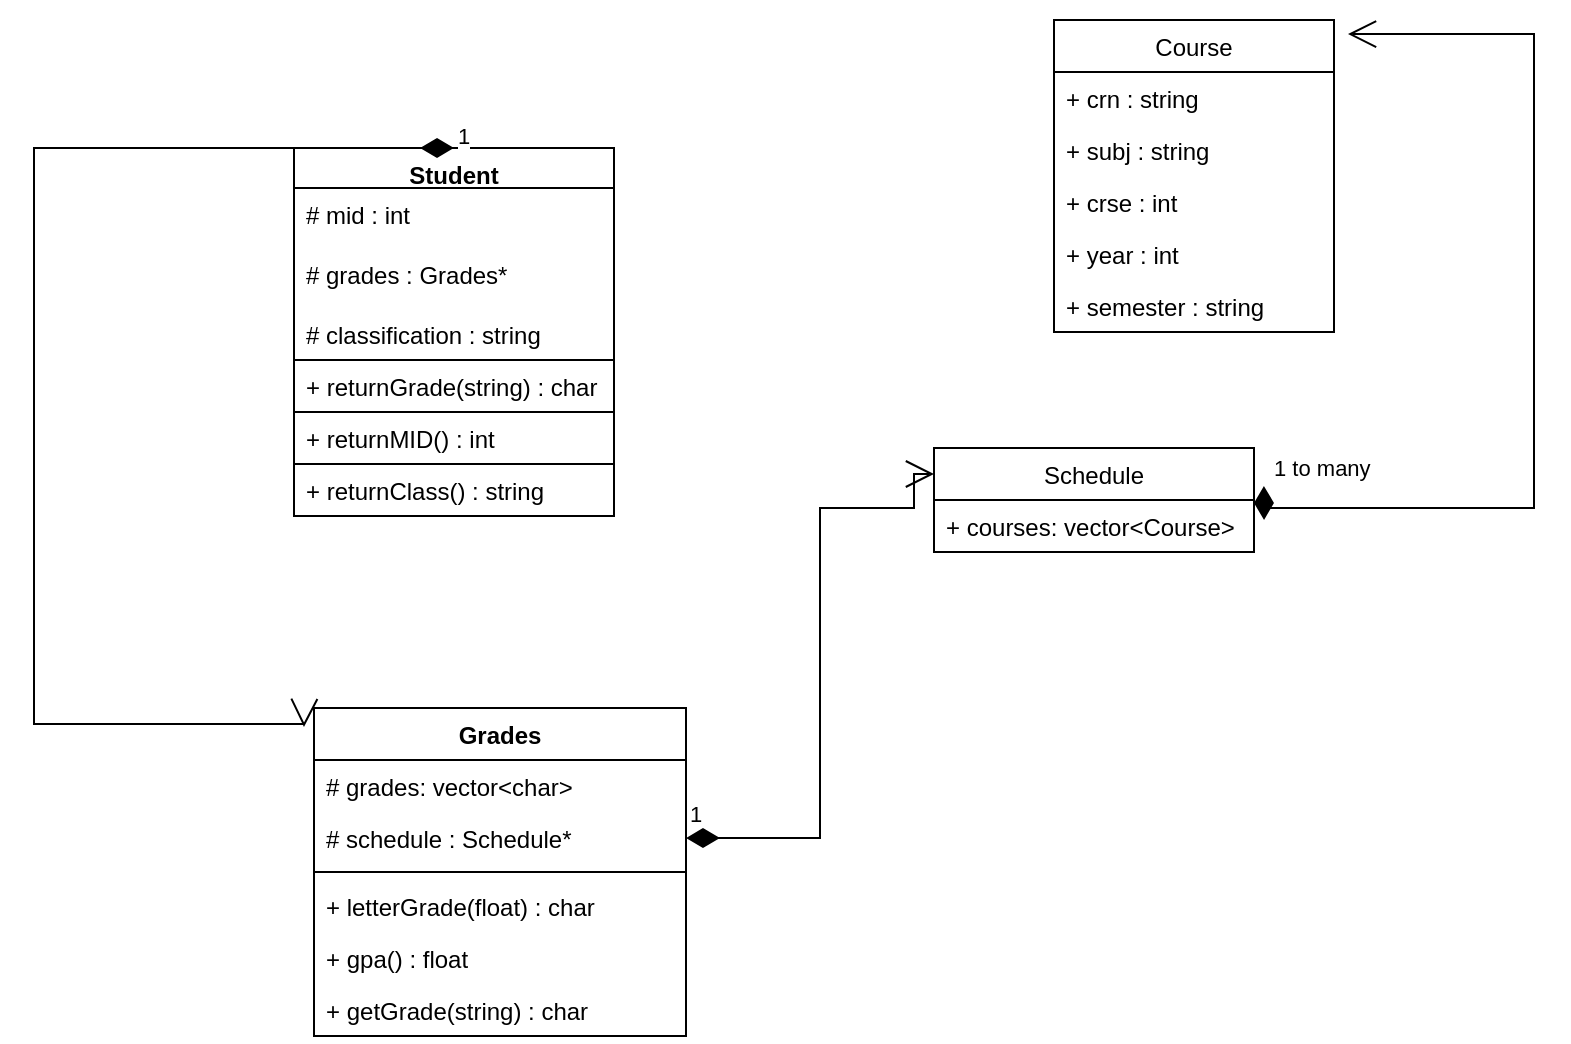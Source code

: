 <mxfile version="15.8.6" type="github">
  <diagram id="C5RBs43oDa-KdzZeNtuy" name="Page-1">
    <mxGraphModel dx="2249" dy="754" grid="1" gridSize="10" guides="1" tooltips="1" connect="1" arrows="1" fold="1" page="1" pageScale="1" pageWidth="827" pageHeight="1169" math="0" shadow="0">
      <root>
        <mxCell id="WIyWlLk6GJQsqaUBKTNV-0" />
        <mxCell id="WIyWlLk6GJQsqaUBKTNV-1" parent="WIyWlLk6GJQsqaUBKTNV-0" />
        <object label="Student" id="YO8BwgZ1K0GA6SSS8NJq-0">
          <mxCell style="swimlane;fontStyle=1;align=center;verticalAlign=top;childLayout=stackLayout;horizontal=1;startSize=20;horizontalStack=0;resizeParent=1;resizeParentMax=0;resizeLast=0;collapsible=1;marginBottom=0;" vertex="1" parent="WIyWlLk6GJQsqaUBKTNV-1">
            <mxGeometry x="20" y="180" width="160" height="184" as="geometry" />
          </mxCell>
        </object>
        <mxCell id="YO8BwgZ1K0GA6SSS8NJq-1" value="# mid : int" style="text;strokeColor=none;fillColor=none;align=left;verticalAlign=top;spacingLeft=4;spacingRight=4;overflow=hidden;rotatable=0;points=[[0,0.5],[1,0.5]];portConstraint=eastwest;" vertex="1" parent="YO8BwgZ1K0GA6SSS8NJq-0">
          <mxGeometry y="20" width="160" height="30" as="geometry" />
        </mxCell>
        <mxCell id="YO8BwgZ1K0GA6SSS8NJq-57" value="# grades : Grades*" style="text;strokeColor=none;fillColor=none;align=left;verticalAlign=top;spacingLeft=4;spacingRight=4;overflow=hidden;rotatable=0;points=[[0,0.5],[1,0.5]];portConstraint=eastwest;" vertex="1" parent="YO8BwgZ1K0GA6SSS8NJq-0">
          <mxGeometry y="50" width="160" height="30" as="geometry" />
        </mxCell>
        <mxCell id="YO8BwgZ1K0GA6SSS8NJq-4" value="# classification : string" style="text;strokeColor=none;fillColor=none;align=left;verticalAlign=top;spacingLeft=4;spacingRight=4;overflow=hidden;rotatable=0;points=[[0,0.5],[1,0.5]];portConstraint=eastwest;" vertex="1" parent="YO8BwgZ1K0GA6SSS8NJq-0">
          <mxGeometry y="80" width="160" height="26" as="geometry" />
        </mxCell>
        <mxCell id="YO8BwgZ1K0GA6SSS8NJq-11" value="+ returnGrade(string) : char" style="text;strokeColor=black;fillColor=none;align=left;verticalAlign=top;spacingLeft=4;spacingRight=4;overflow=hidden;rotatable=0;points=[[0,0.5],[1,0.5]];portConstraint=eastwest;" vertex="1" parent="YO8BwgZ1K0GA6SSS8NJq-0">
          <mxGeometry y="106" width="160" height="26" as="geometry" />
        </mxCell>
        <mxCell id="YO8BwgZ1K0GA6SSS8NJq-55" value="+ returnMID() : int" style="text;strokeColor=black;fillColor=none;align=left;verticalAlign=top;spacingLeft=4;spacingRight=4;overflow=hidden;rotatable=0;points=[[0,0.5],[1,0.5]];portConstraint=eastwest;" vertex="1" parent="YO8BwgZ1K0GA6SSS8NJq-0">
          <mxGeometry y="132" width="160" height="26" as="geometry" />
        </mxCell>
        <mxCell id="YO8BwgZ1K0GA6SSS8NJq-56" value="+ returnClass() : string" style="text;strokeColor=black;fillColor=none;align=left;verticalAlign=top;spacingLeft=4;spacingRight=4;overflow=hidden;rotatable=0;points=[[0,0.5],[1,0.5]];portConstraint=eastwest;" vertex="1" parent="YO8BwgZ1K0GA6SSS8NJq-0">
          <mxGeometry y="158" width="160" height="26" as="geometry" />
        </mxCell>
        <mxCell id="YO8BwgZ1K0GA6SSS8NJq-7" value="Grades" style="swimlane;fontStyle=1;align=center;verticalAlign=top;childLayout=stackLayout;horizontal=1;startSize=26;horizontalStack=0;resizeParent=1;resizeParentMax=0;resizeLast=0;collapsible=1;marginBottom=0;" vertex="1" parent="WIyWlLk6GJQsqaUBKTNV-1">
          <mxGeometry x="30" y="460" width="186" height="164" as="geometry" />
        </mxCell>
        <mxCell id="YO8BwgZ1K0GA6SSS8NJq-12" value="# grades: vector&lt;char&gt;" style="text;strokeColor=none;fillColor=none;align=left;verticalAlign=top;spacingLeft=4;spacingRight=4;overflow=hidden;rotatable=0;points=[[0,0.5],[1,0.5]];portConstraint=eastwest;" vertex="1" parent="YO8BwgZ1K0GA6SSS8NJq-7">
          <mxGeometry y="26" width="186" height="26" as="geometry" />
        </mxCell>
        <mxCell id="YO8BwgZ1K0GA6SSS8NJq-39" value="# schedule : Schedule*" style="text;strokeColor=none;fillColor=none;align=left;verticalAlign=top;spacingLeft=4;spacingRight=4;overflow=hidden;rotatable=0;points=[[0,0.5],[1,0.5]];portConstraint=eastwest;" vertex="1" parent="YO8BwgZ1K0GA6SSS8NJq-7">
          <mxGeometry y="52" width="186" height="26" as="geometry" />
        </mxCell>
        <mxCell id="YO8BwgZ1K0GA6SSS8NJq-9" value="" style="line;strokeWidth=1;fillColor=none;align=left;verticalAlign=middle;spacingTop=-1;spacingLeft=3;spacingRight=3;rotatable=0;labelPosition=right;points=[];portConstraint=eastwest;" vertex="1" parent="YO8BwgZ1K0GA6SSS8NJq-7">
          <mxGeometry y="78" width="186" height="8" as="geometry" />
        </mxCell>
        <mxCell id="YO8BwgZ1K0GA6SSS8NJq-10" value="+ letterGrade(float) : char" style="text;strokeColor=none;fillColor=none;align=left;verticalAlign=top;spacingLeft=4;spacingRight=4;overflow=hidden;rotatable=0;points=[[0,0.5],[1,0.5]];portConstraint=eastwest;" vertex="1" parent="YO8BwgZ1K0GA6SSS8NJq-7">
          <mxGeometry y="86" width="186" height="26" as="geometry" />
        </mxCell>
        <mxCell id="YO8BwgZ1K0GA6SSS8NJq-41" value="+ gpa() : float" style="text;strokeColor=none;fillColor=none;align=left;verticalAlign=top;spacingLeft=4;spacingRight=4;overflow=hidden;rotatable=0;points=[[0,0.5],[1,0.5]];portConstraint=eastwest;" vertex="1" parent="YO8BwgZ1K0GA6SSS8NJq-7">
          <mxGeometry y="112" width="186" height="26" as="geometry" />
        </mxCell>
        <mxCell id="YO8BwgZ1K0GA6SSS8NJq-59" value="+ getGrade(string) : char" style="text;strokeColor=none;fillColor=none;align=left;verticalAlign=top;spacingLeft=4;spacingRight=4;overflow=hidden;rotatable=0;points=[[0,0.5],[1,0.5]];portConstraint=eastwest;" vertex="1" parent="YO8BwgZ1K0GA6SSS8NJq-7">
          <mxGeometry y="138" width="186" height="26" as="geometry" />
        </mxCell>
        <mxCell id="YO8BwgZ1K0GA6SSS8NJq-31" value="Course" style="swimlane;fontStyle=0;childLayout=stackLayout;horizontal=1;startSize=26;fillColor=none;horizontalStack=0;resizeParent=1;resizeParentMax=0;resizeLast=0;collapsible=1;marginBottom=0;" vertex="1" parent="WIyWlLk6GJQsqaUBKTNV-1">
          <mxGeometry x="400" y="116" width="140" height="156" as="geometry" />
        </mxCell>
        <mxCell id="YO8BwgZ1K0GA6SSS8NJq-32" value="+ crn : string" style="text;strokeColor=none;fillColor=none;align=left;verticalAlign=top;spacingLeft=4;spacingRight=4;overflow=hidden;rotatable=0;points=[[0,0.5],[1,0.5]];portConstraint=eastwest;" vertex="1" parent="YO8BwgZ1K0GA6SSS8NJq-31">
          <mxGeometry y="26" width="140" height="26" as="geometry" />
        </mxCell>
        <mxCell id="YO8BwgZ1K0GA6SSS8NJq-33" value="+ subj : string" style="text;strokeColor=none;fillColor=none;align=left;verticalAlign=top;spacingLeft=4;spacingRight=4;overflow=hidden;rotatable=0;points=[[0,0.5],[1,0.5]];portConstraint=eastwest;" vertex="1" parent="YO8BwgZ1K0GA6SSS8NJq-31">
          <mxGeometry y="52" width="140" height="26" as="geometry" />
        </mxCell>
        <mxCell id="YO8BwgZ1K0GA6SSS8NJq-43" value="+ crse : int" style="text;strokeColor=none;fillColor=none;align=left;verticalAlign=top;spacingLeft=4;spacingRight=4;overflow=hidden;rotatable=0;points=[[0,0.5],[1,0.5]];portConstraint=eastwest;" vertex="1" parent="YO8BwgZ1K0GA6SSS8NJq-31">
          <mxGeometry y="78" width="140" height="26" as="geometry" />
        </mxCell>
        <mxCell id="YO8BwgZ1K0GA6SSS8NJq-34" value="+ year : int" style="text;strokeColor=none;fillColor=none;align=left;verticalAlign=top;spacingLeft=4;spacingRight=4;overflow=hidden;rotatable=0;points=[[0,0.5],[1,0.5]];portConstraint=eastwest;" vertex="1" parent="YO8BwgZ1K0GA6SSS8NJq-31">
          <mxGeometry y="104" width="140" height="26" as="geometry" />
        </mxCell>
        <mxCell id="YO8BwgZ1K0GA6SSS8NJq-40" value="+ semester : string" style="text;strokeColor=none;fillColor=none;align=left;verticalAlign=top;spacingLeft=4;spacingRight=4;overflow=hidden;rotatable=0;points=[[0,0.5],[1,0.5]];portConstraint=eastwest;" vertex="1" parent="YO8BwgZ1K0GA6SSS8NJq-31">
          <mxGeometry y="130" width="140" height="26" as="geometry" />
        </mxCell>
        <mxCell id="YO8BwgZ1K0GA6SSS8NJq-44" value="Schedule" style="swimlane;fontStyle=0;childLayout=stackLayout;horizontal=1;startSize=26;fillColor=none;horizontalStack=0;resizeParent=1;resizeParentMax=0;resizeLast=0;collapsible=1;marginBottom=0;" vertex="1" parent="WIyWlLk6GJQsqaUBKTNV-1">
          <mxGeometry x="340" y="330" width="160" height="52" as="geometry" />
        </mxCell>
        <mxCell id="YO8BwgZ1K0GA6SSS8NJq-45" value="+ courses: vector&lt;Course&gt;" style="text;strokeColor=none;fillColor=none;align=left;verticalAlign=top;spacingLeft=4;spacingRight=4;overflow=hidden;rotatable=0;points=[[0,0.5],[1,0.5]];portConstraint=eastwest;" vertex="1" parent="YO8BwgZ1K0GA6SSS8NJq-44">
          <mxGeometry y="26" width="160" height="26" as="geometry" />
        </mxCell>
        <mxCell id="YO8BwgZ1K0GA6SSS8NJq-53" value="1" style="endArrow=open;html=1;endSize=12;startArrow=diamondThin;startSize=14;startFill=1;edgeStyle=orthogonalEdgeStyle;align=left;verticalAlign=bottom;rounded=0;exitX=1;exitY=0.5;exitDx=0;exitDy=0;entryX=0;entryY=0.25;entryDx=0;entryDy=0;" edge="1" parent="WIyWlLk6GJQsqaUBKTNV-1" source="YO8BwgZ1K0GA6SSS8NJq-39" target="YO8BwgZ1K0GA6SSS8NJq-44">
          <mxGeometry x="-1" y="3" relative="1" as="geometry">
            <mxPoint x="310" y="250" as="sourcePoint" />
            <mxPoint x="260" y="360" as="targetPoint" />
            <Array as="points">
              <mxPoint x="283" y="525" />
              <mxPoint x="283" y="360" />
              <mxPoint x="330" y="360" />
              <mxPoint x="330" y="343" />
            </Array>
          </mxGeometry>
        </mxCell>
        <mxCell id="YO8BwgZ1K0GA6SSS8NJq-54" value="1 to many" style="endArrow=open;html=1;endSize=12;startArrow=diamondThin;startSize=14;startFill=1;edgeStyle=orthogonalEdgeStyle;align=left;verticalAlign=bottom;rounded=0;entryX=1.05;entryY=0.045;entryDx=0;entryDy=0;entryPerimeter=0;exitX=1.031;exitY=-0.269;exitDx=0;exitDy=0;exitPerimeter=0;" edge="1" parent="WIyWlLk6GJQsqaUBKTNV-1" source="YO8BwgZ1K0GA6SSS8NJq-45" target="YO8BwgZ1K0GA6SSS8NJq-31">
          <mxGeometry x="-1" y="3" relative="1" as="geometry">
            <mxPoint x="390" y="320" as="sourcePoint" />
            <mxPoint x="600" y="130" as="targetPoint" />
            <Array as="points">
              <mxPoint x="505" y="360" />
              <mxPoint x="640" y="360" />
              <mxPoint x="640" y="123" />
            </Array>
          </mxGeometry>
        </mxCell>
        <mxCell id="YO8BwgZ1K0GA6SSS8NJq-58" value="1" style="endArrow=open;html=1;endSize=12;startArrow=diamondThin;startSize=14;startFill=1;edgeStyle=orthogonalEdgeStyle;align=left;verticalAlign=bottom;rounded=0;entryX=-0.027;entryY=0.058;entryDx=0;entryDy=0;entryPerimeter=0;" edge="1" parent="WIyWlLk6GJQsqaUBKTNV-1" target="YO8BwgZ1K0GA6SSS8NJq-7">
          <mxGeometry x="-1" y="3" relative="1" as="geometry">
            <mxPoint x="100" y="180" as="sourcePoint" />
            <mxPoint x="-30" y="340" as="targetPoint" />
            <Array as="points">
              <mxPoint x="-110" y="180" />
              <mxPoint x="-110" y="468" />
            </Array>
          </mxGeometry>
        </mxCell>
      </root>
    </mxGraphModel>
  </diagram>
</mxfile>

